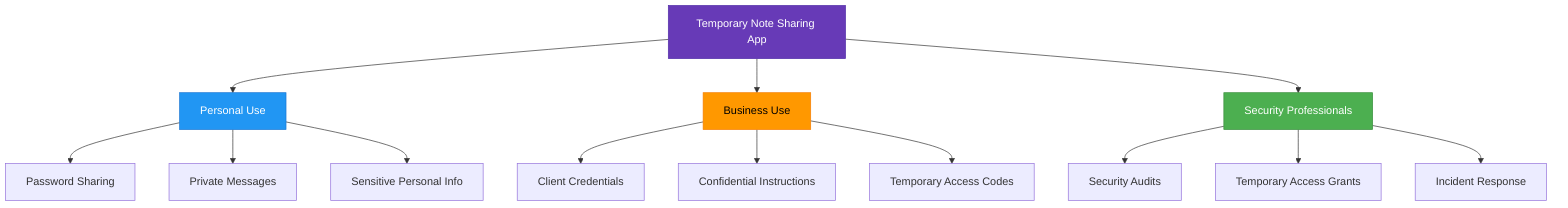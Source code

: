graph TD
    A["Temporary Note Sharing App"] --> B["Personal Use"]
    A --> C["Business Use"]
    A --> D["Security Professionals"]
    
    B --> B1["Password Sharing"]
    B --> B2["Private Messages"]
    B --> B3["Sensitive Personal Info"]
    
    C --> C1["Client Credentials"]
    C --> C2["Confidential Instructions"]
    C --> C3["Temporary Access Codes"]
    
    D --> D1["Security Audits"]
    D --> D2["Temporary Access Grants"]
    D --> D3["Incident Response"]
    
    style A fill:#673AB7,stroke:#512DA8,color:white
    style B fill:#2196F3,stroke:#1976D2,color:white
    style C fill:#FF9800,stroke:#F57C00,color:black
    style D fill:#4CAF50,stroke:#388E3C,color:white